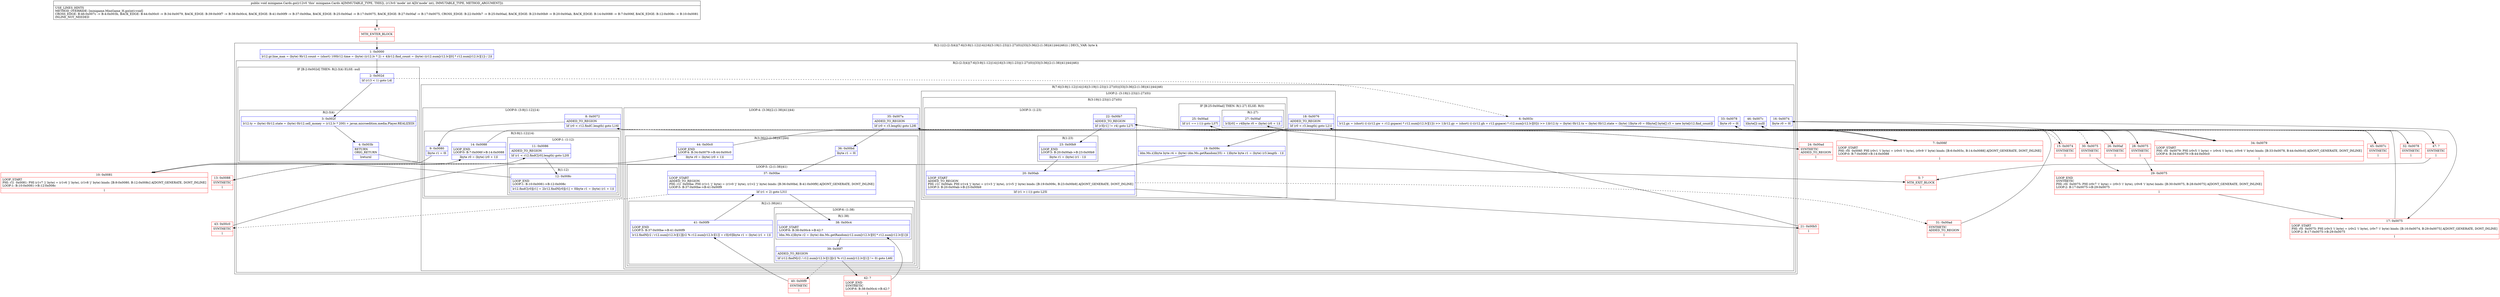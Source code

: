 digraph "CFG forminigame.Cards.go(I)V" {
subgraph cluster_Region_995920415 {
label = "R(2:1|(2:(2:3|4)|(7:6|(3:9|(1:12)|14)|16|(3:19|(1:23)|(1:27)(0))|33|(3:36|(2:(1:38)|41)|44)|46))) | DECL_VAR: byte k\l";
node [shape=record,color=blue];
Node_1 [shape=record,label="{1\:\ 0x0000|lr12.gr.line_max = (byte) 9lr12.count = (short) 100lr12.time = (byte) ((r12.lv * 2) + 4)lr12.find_count = (byte) ((r12.num[r12.lv][0] * r12.num[r12.lv][1]) \/ 2)l}"];
subgraph cluster_Region_1459778682 {
label = "R(2:(2:3|4)|(7:6|(3:9|(1:12)|14)|16|(3:19|(1:23)|(1:27)(0))|33|(3:36|(2:(1:38)|41)|44)|46))";
node [shape=record,color=blue];
subgraph cluster_IfRegion_1953686198 {
label = "IF [B:2:0x002d] THEN: R(2:3|4) ELSE: null";
node [shape=record,color=blue];
Node_2 [shape=record,label="{2\:\ 0x002d|lif (r13 \< 1) goto L4l}"];
subgraph cluster_Region_858518101 {
label = "R(2:3|4)";
node [shape=record,color=blue];
Node_3 [shape=record,label="{3\:\ 0x002f|lr12.ty = (byte) 0lr12.state = (byte) 0lr12.sell_money = (r12.lv * 200) + javax.microedition.media.Player.REALIZEDl}"];
Node_4 [shape=record,label="{4\:\ 0x003b|RETURN\lORIG_RETURN\l|lreturnl}"];
}
}
subgraph cluster_Region_921857796 {
label = "R(7:6|(3:9|(1:12)|14)|16|(3:19|(1:23)|(1:27)(0))|33|(3:36|(2:(1:38)|41)|44)|46)";
node [shape=record,color=blue];
Node_6 [shape=record,label="{6\:\ 0x003c|lr12.gx = (short) ((\-((r12.gw + r12.gspace) * r12.num[r12.lv][1])) \>\> 1)lr12.gy = (short) ((\-((r12.gh + r12.gspace) * r12.num[r12.lv][0])) \>\> 1)lr12.ty = (byte) 0lr12.tx = (byte) 0lr12.state = (byte) 1lbyte r0 = 0lbyte[] byte[] r3 = new byte[r12.find_count]l}"];
subgraph cluster_LoopRegion_1410622126 {
label = "LOOP:0: (3:9|(1:12)|14)";
node [shape=record,color=blue];
Node_8 [shape=record,label="{8\:\ 0x0072|ADDED_TO_REGION\l|lif (r0 \< r12.findC.length) goto L16l}"];
subgraph cluster_Region_2146805135 {
label = "R(3:9|(1:12)|14)";
node [shape=record,color=blue];
Node_9 [shape=record,label="{9\:\ 0x0080|lbyte r1 = 0l}"];
subgraph cluster_LoopRegion_1809938694 {
label = "LOOP:1: (1:12)";
node [shape=record,color=blue];
Node_11 [shape=record,label="{11\:\ 0x0086|ADDED_TO_REGION\l|lif (r1 \< r12.findC[r0].length) goto L20l}"];
subgraph cluster_Region_1313775921 {
label = "R(1:12)";
node [shape=record,color=blue];
Node_12 [shape=record,label="{12\:\ 0x008c|LOOP_END\lLOOP:1: B:10:0x0081\-\>B:12:0x008c\l|lr12.findC[r0][r1] = 2lr12.findN[r0][r1] = 0lbyte r1 = (byte) (r1 + 1)l}"];
}
}
Node_14 [shape=record,label="{14\:\ 0x0088|LOOP_END\lLOOP:0: B:7:0x006f\-\>B:14:0x0088\l|lbyte r0 = (byte) (r0 + 1)l}"];
}
}
Node_16 [shape=record,label="{16\:\ 0x0074|lbyte r0 = 0l}"];
subgraph cluster_LoopRegion_960015172 {
label = "LOOP:2: (3:19|(1:23)|(1:27)(0))";
node [shape=record,color=blue];
Node_18 [shape=record,label="{18\:\ 0x0076|ADDED_TO_REGION\l|lif (r0 \< r3.length) goto L21l}"];
subgraph cluster_Region_1798551601 {
label = "R(3:19|(1:23)|(1:27)(0))";
node [shape=record,color=blue];
Node_19 [shape=record,label="{19\:\ 0x009c|ldm.Ms.i()lbyte byte r4 = (byte) (dm.Ms.getRandom(35) + 1)lbyte byte r1 = (byte) (r3.length \- 1)l}"];
subgraph cluster_LoopRegion_200987928 {
label = "LOOP:3: (1:23)";
node [shape=record,color=blue];
Node_20 [shape=record,label="{20\:\ 0x00ab|LOOP_START\lADDED_TO_REGION\lPHI: r1l  0x00ab: PHI (r1v4 'j' byte) = (r1v3 'j' byte), (r1v5 'j' byte) binds: [B:19:0x009c, B:23:0x00b9] A[DONT_GENERATE, DONT_INLINE]\lLOOP:3: B:20:0x00ab\-\>B:23:0x00b9\l|lif (r1 \> (\-1)) goto L25l}"];
Node_22 [shape=record,label="{22\:\ 0x00b7|ADDED_TO_REGION\l|lif (r3[r1] != r4) goto L27l}"];
subgraph cluster_Region_1263701798 {
label = "R(1:23)";
node [shape=record,color=blue];
Node_23 [shape=record,label="{23\:\ 0x00b9|LOOP_END\lLOOP:3: B:20:0x00ab\-\>B:23:0x00b9\l|lbyte r1 = (byte) (r1 \- 1)l}"];
}
}
subgraph cluster_IfRegion_935376290 {
label = "IF [B:25:0x00ad] THEN: R(1:27) ELSE: R(0)";
node [shape=record,color=blue];
Node_25 [shape=record,label="{25\:\ 0x00ad|lif (r1 == (\-1)) goto L37l}"];
subgraph cluster_Region_805743231 {
label = "R(1:27)";
node [shape=record,color=blue];
Node_27 [shape=record,label="{27\:\ 0x00af|lr3[r0] = r4lbyte r0 = (byte) (r0 + 1)l}"];
}
subgraph cluster_Region_1828227677 {
label = "R(0)";
node [shape=record,color=blue];
}
}
}
}
Node_33 [shape=record,label="{33\:\ 0x0078|lbyte r0 = 0l}"];
subgraph cluster_LoopRegion_1276659120 {
label = "LOOP:4: (3:36|(2:(1:38)|41)|44)";
node [shape=record,color=blue];
Node_35 [shape=record,label="{35\:\ 0x007a|ADDED_TO_REGION\l|lif (r0 \< r3.length) goto L28l}"];
subgraph cluster_Region_1729355388 {
label = "R(3:36|(2:(1:38)|41)|44)";
node [shape=record,color=blue];
Node_36 [shape=record,label="{36\:\ 0x00bd|lbyte r1 = 0l}"];
subgraph cluster_LoopRegion_1648608691 {
label = "LOOP:5: (2:(1:38)|41)";
node [shape=record,color=blue];
Node_37 [shape=record,label="{37\:\ 0x00be|LOOP_START\lADDED_TO_REGION\lPHI: r1l  0x00be: PHI (r1v1 'j' byte) = (r1v0 'j' byte), (r1v2 'j' byte) binds: [B:36:0x00bd, B:41:0x00f9] A[DONT_GENERATE, DONT_INLINE]\lLOOP:5: B:37:0x00be\-\>B:41:0x00f9\l|lif (r1 \< 2) goto L31l}"];
subgraph cluster_Region_974949938 {
label = "R(2:(1:38)|41)";
node [shape=record,color=blue];
subgraph cluster_LoopRegion_852186941 {
label = "LOOP:6: (1:38)";
node [shape=record,color=blue];
Node_39 [shape=record,label="{39\:\ 0x00f7|ADDED_TO_REGION\l|lif (r12.findN[r2 \/ r12.num[r12.lv][1]][r2 % r12.num[r12.lv][1]] != 0) goto L46l}"];
subgraph cluster_Region_1828202894 {
label = "R(1:38)";
node [shape=record,color=blue];
Node_38 [shape=record,label="{38\:\ 0x00c4|LOOP_START\lLOOP:6: B:38:0x00c4\-\>B:42:?\l|ldm.Ms.i()lbyte r2 = (byte) dm.Ms.getRandom(r12.num[r12.lv][0] * r12.num[r12.lv][1])l}"];
}
}
Node_41 [shape=record,label="{41\:\ 0x00f9|LOOP_END\lLOOP:5: B:37:0x00be\-\>B:41:0x00f9\l|lr12.findN[r2 \/ r12.num[r12.lv][1]][r2 % r12.num[r12.lv][1]] = r3[r0]lbyte r1 = (byte) (r1 + 1)l}"];
}
}
Node_44 [shape=record,label="{44\:\ 0x00c0|LOOP_END\lLOOP:4: B:34:0x0079\-\>B:44:0x00c0\l|lbyte r0 = (byte) (r0 + 1)l}"];
}
}
Node_46 [shape=record,label="{46\:\ 0x007c|l(byte[]) nulll}"];
}
}
}
Node_0 [shape=record,color=red,label="{0\:\ ?|MTH_ENTER_BLOCK\l|l}"];
Node_5 [shape=record,color=red,label="{5\:\ ?|MTH_EXIT_BLOCK\l|l}"];
Node_7 [shape=record,color=red,label="{7\:\ 0x006f|LOOP_START\lPHI: r0l  0x006f: PHI (r0v1 'i' byte) = (r0v0 'i' byte), (r0v9 'i' byte) binds: [B:6:0x003c, B:14:0x0088] A[DONT_GENERATE, DONT_INLINE]\lLOOP:0: B:7:0x006f\-\>B:14:0x0088\l|l}"];
Node_10 [shape=record,color=red,label="{10\:\ 0x0081|LOOP_START\lPHI: r1l  0x0081: PHI (r1v7 'j' byte) = (r1v6 'j' byte), (r1v8 'j' byte) binds: [B:9:0x0080, B:12:0x008c] A[DONT_GENERATE, DONT_INLINE]\lLOOP:1: B:10:0x0081\-\>B:12:0x008c\l|l}"];
Node_13 [shape=record,color=red,label="{13\:\ 0x0088|SYNTHETIC\l|l}"];
Node_15 [shape=record,color=red,label="{15\:\ 0x0074|SYNTHETIC\l|l}"];
Node_17 [shape=record,color=red,label="{17\:\ 0x0075|LOOP_START\lPHI: r0l  0x0075: PHI (r0v3 'i' byte) = (r0v2 'i' byte), (r0v7 'i' byte) binds: [B:16:0x0074, B:29:0x0075] A[DONT_GENERATE, DONT_INLINE]\lLOOP:2: B:17:0x0075\-\>B:29:0x0075\l|l}"];
Node_21 [shape=record,color=red,label="{21\:\ 0x00b5|l}"];
Node_24 [shape=record,color=red,label="{24\:\ 0x00ad|SYNTHETIC\lADDED_TO_REGION\l|l}"];
Node_26 [shape=record,color=red,label="{26\:\ 0x00af|SYNTHETIC\l|l}"];
Node_28 [shape=record,color=red,label="{28\:\ 0x0075|SYNTHETIC\l|l}"];
Node_29 [shape=record,color=red,label="{29\:\ 0x0075|LOOP_END\lSYNTHETIC\lPHI: r0l  0x0075: PHI (r0v7 'i' byte) = (r0v3 'i' byte), (r0v8 'i' byte) binds: [B:30:0x0075, B:28:0x0075] A[DONT_GENERATE, DONT_INLINE]\lLOOP:2: B:17:0x0075\-\>B:29:0x0075\l|l}"];
Node_30 [shape=record,color=red,label="{30\:\ 0x0075|SYNTHETIC\l|l}"];
Node_31 [shape=record,color=red,label="{31\:\ 0x00ad|SYNTHETIC\lADDED_TO_REGION\l|l}"];
Node_32 [shape=record,color=red,label="{32\:\ 0x0078|SYNTHETIC\l|l}"];
Node_34 [shape=record,color=red,label="{34\:\ 0x0079|LOOP_START\lPHI: r0l  0x0079: PHI (r0v5 'i' byte) = (r0v4 'i' byte), (r0v6 'i' byte) binds: [B:33:0x0078, B:44:0x00c0] A[DONT_GENERATE, DONT_INLINE]\lLOOP:4: B:34:0x0079\-\>B:44:0x00c0\l|l}"];
Node_40 [shape=record,color=red,label="{40\:\ 0x00f9|SYNTHETIC\l|l}"];
Node_42 [shape=record,color=red,label="{42\:\ ?|LOOP_END\lSYNTHETIC\lLOOP:6: B:38:0x00c4\-\>B:42:?\l|l}"];
Node_43 [shape=record,color=red,label="{43\:\ 0x00c0|SYNTHETIC\l|l}"];
Node_45 [shape=record,color=red,label="{45\:\ 0x007c|SYNTHETIC\l|l}"];
Node_47 [shape=record,color=red,label="{47\:\ ?|SYNTHETIC\l|l}"];
MethodNode[shape=record,label="{public void minigame.Cards.go((r12v0 'this' minigame.Cards A[IMMUTABLE_TYPE, THIS]), (r13v0 'mode' int A[D('mode' int), IMMUTABLE_TYPE, METHOD_ARGUMENT]))  | USE_LINES_HINTS\lMETHOD_OVERRIDE: [minigame.MiniGame_H.go(int):void]\lCROSS_EDGE: B:46:0x007c \-\> B:4:0x003b, BACK_EDGE: B:44:0x00c0 \-\> B:34:0x0079, BACK_EDGE: B:39:0x00f7 \-\> B:38:0x00c4, BACK_EDGE: B:41:0x00f9 \-\> B:37:0x00be, BACK_EDGE: B:25:0x00ad \-\> B:17:0x0075, BACK_EDGE: B:27:0x00af \-\> B:17:0x0075, CROSS_EDGE: B:22:0x00b7 \-\> B:25:0x00ad, BACK_EDGE: B:23:0x00b9 \-\> B:20:0x00ab, BACK_EDGE: B:14:0x0088 \-\> B:7:0x006f, BACK_EDGE: B:12:0x008c \-\> B:10:0x0081\lINLINE_NOT_NEEDED\l}"];
MethodNode -> Node_0;
Node_1 -> Node_2;
Node_2 -> Node_3;
Node_2 -> Node_6[style=dashed];
Node_3 -> Node_4;
Node_4 -> Node_5;
Node_6 -> Node_7;
Node_8 -> Node_9;
Node_8 -> Node_15[style=dashed];
Node_9 -> Node_10;
Node_11 -> Node_12;
Node_11 -> Node_13[style=dashed];
Node_12 -> Node_10;
Node_14 -> Node_7;
Node_16 -> Node_17;
Node_18 -> Node_19;
Node_18 -> Node_32[style=dashed];
Node_19 -> Node_20;
Node_20 -> Node_21;
Node_20 -> Node_31[style=dashed];
Node_22 -> Node_23;
Node_22 -> Node_24[style=dashed];
Node_23 -> Node_20;
Node_25 -> Node_26;
Node_25 -> Node_30[style=dashed];
Node_27 -> Node_28;
Node_33 -> Node_34;
Node_35 -> Node_36;
Node_35 -> Node_45[style=dashed];
Node_36 -> Node_37;
Node_37 -> Node_38;
Node_37 -> Node_43[style=dashed];
Node_39 -> Node_40[style=dashed];
Node_39 -> Node_42;
Node_38 -> Node_39;
Node_41 -> Node_37;
Node_44 -> Node_34;
Node_46 -> Node_47;
Node_0 -> Node_1;
Node_7 -> Node_8;
Node_10 -> Node_11;
Node_13 -> Node_14;
Node_15 -> Node_16;
Node_17 -> Node_18;
Node_21 -> Node_22;
Node_24 -> Node_25;
Node_26 -> Node_27;
Node_28 -> Node_29;
Node_29 -> Node_17;
Node_30 -> Node_29;
Node_31 -> Node_25;
Node_32 -> Node_33;
Node_34 -> Node_35;
Node_40 -> Node_41;
Node_42 -> Node_38;
Node_43 -> Node_44;
Node_45 -> Node_46;
Node_47 -> Node_5;
}

